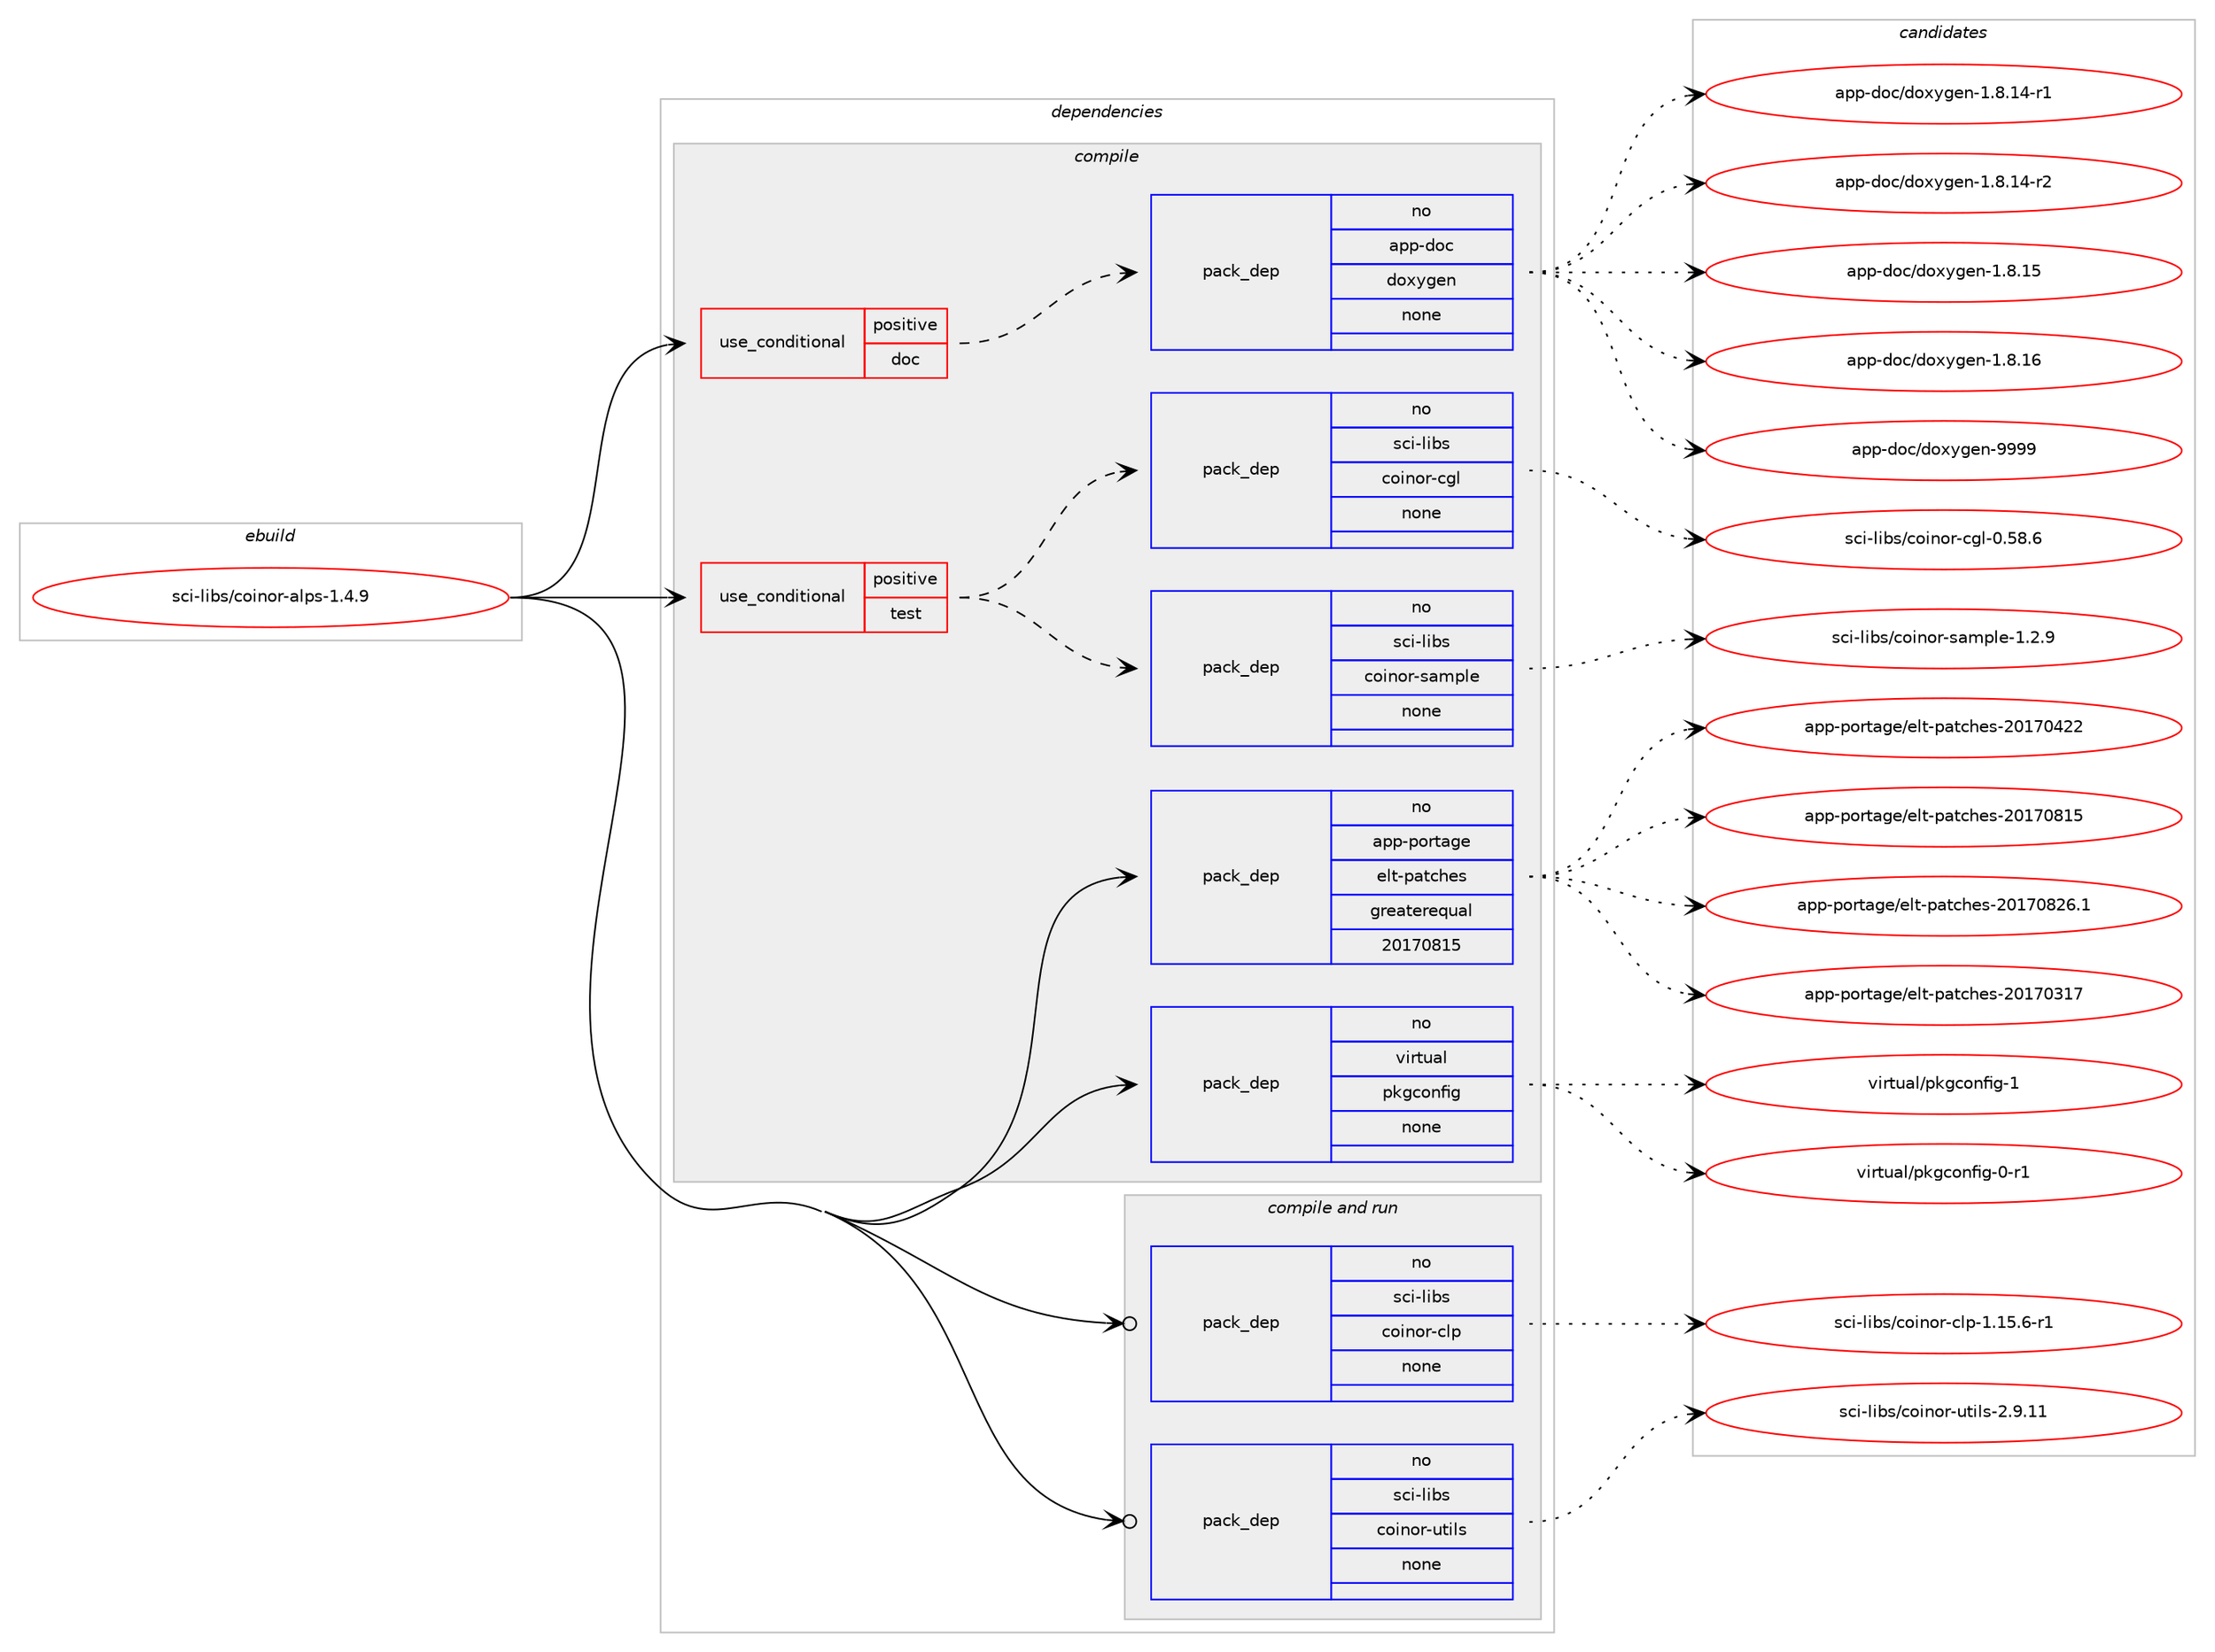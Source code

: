 digraph prolog {

# *************
# Graph options
# *************

newrank=true;
concentrate=true;
compound=true;
graph [rankdir=LR,fontname=Helvetica,fontsize=10,ranksep=1.5];#, ranksep=2.5, nodesep=0.2];
edge  [arrowhead=vee];
node  [fontname=Helvetica,fontsize=10];

# **********
# The ebuild
# **********

subgraph cluster_leftcol {
color=gray;
rank=same;
label=<<i>ebuild</i>>;
id [label="sci-libs/coinor-alps-1.4.9", color=red, width=4, href="../sci-libs/coinor-alps-1.4.9.svg"];
}

# ****************
# The dependencies
# ****************

subgraph cluster_midcol {
color=gray;
label=<<i>dependencies</i>>;
subgraph cluster_compile {
fillcolor="#eeeeee";
style=filled;
label=<<i>compile</i>>;
subgraph cond207793 {
dependency856181 [label=<<TABLE BORDER="0" CELLBORDER="1" CELLSPACING="0" CELLPADDING="4"><TR><TD ROWSPAN="3" CELLPADDING="10">use_conditional</TD></TR><TR><TD>positive</TD></TR><TR><TD>doc</TD></TR></TABLE>>, shape=none, color=red];
subgraph pack633273 {
dependency856182 [label=<<TABLE BORDER="0" CELLBORDER="1" CELLSPACING="0" CELLPADDING="4" WIDTH="220"><TR><TD ROWSPAN="6" CELLPADDING="30">pack_dep</TD></TR><TR><TD WIDTH="110">no</TD></TR><TR><TD>app-doc</TD></TR><TR><TD>doxygen</TD></TR><TR><TD>none</TD></TR><TR><TD></TD></TR></TABLE>>, shape=none, color=blue];
}
dependency856181:e -> dependency856182:w [weight=20,style="dashed",arrowhead="vee"];
}
id:e -> dependency856181:w [weight=20,style="solid",arrowhead="vee"];
subgraph cond207794 {
dependency856183 [label=<<TABLE BORDER="0" CELLBORDER="1" CELLSPACING="0" CELLPADDING="4"><TR><TD ROWSPAN="3" CELLPADDING="10">use_conditional</TD></TR><TR><TD>positive</TD></TR><TR><TD>test</TD></TR></TABLE>>, shape=none, color=red];
subgraph pack633274 {
dependency856184 [label=<<TABLE BORDER="0" CELLBORDER="1" CELLSPACING="0" CELLPADDING="4" WIDTH="220"><TR><TD ROWSPAN="6" CELLPADDING="30">pack_dep</TD></TR><TR><TD WIDTH="110">no</TD></TR><TR><TD>sci-libs</TD></TR><TR><TD>coinor-sample</TD></TR><TR><TD>none</TD></TR><TR><TD></TD></TR></TABLE>>, shape=none, color=blue];
}
dependency856183:e -> dependency856184:w [weight=20,style="dashed",arrowhead="vee"];
subgraph pack633275 {
dependency856185 [label=<<TABLE BORDER="0" CELLBORDER="1" CELLSPACING="0" CELLPADDING="4" WIDTH="220"><TR><TD ROWSPAN="6" CELLPADDING="30">pack_dep</TD></TR><TR><TD WIDTH="110">no</TD></TR><TR><TD>sci-libs</TD></TR><TR><TD>coinor-cgl</TD></TR><TR><TD>none</TD></TR><TR><TD></TD></TR></TABLE>>, shape=none, color=blue];
}
dependency856183:e -> dependency856185:w [weight=20,style="dashed",arrowhead="vee"];
}
id:e -> dependency856183:w [weight=20,style="solid",arrowhead="vee"];
subgraph pack633276 {
dependency856186 [label=<<TABLE BORDER="0" CELLBORDER="1" CELLSPACING="0" CELLPADDING="4" WIDTH="220"><TR><TD ROWSPAN="6" CELLPADDING="30">pack_dep</TD></TR><TR><TD WIDTH="110">no</TD></TR><TR><TD>app-portage</TD></TR><TR><TD>elt-patches</TD></TR><TR><TD>greaterequal</TD></TR><TR><TD>20170815</TD></TR></TABLE>>, shape=none, color=blue];
}
id:e -> dependency856186:w [weight=20,style="solid",arrowhead="vee"];
subgraph pack633277 {
dependency856187 [label=<<TABLE BORDER="0" CELLBORDER="1" CELLSPACING="0" CELLPADDING="4" WIDTH="220"><TR><TD ROWSPAN="6" CELLPADDING="30">pack_dep</TD></TR><TR><TD WIDTH="110">no</TD></TR><TR><TD>virtual</TD></TR><TR><TD>pkgconfig</TD></TR><TR><TD>none</TD></TR><TR><TD></TD></TR></TABLE>>, shape=none, color=blue];
}
id:e -> dependency856187:w [weight=20,style="solid",arrowhead="vee"];
}
subgraph cluster_compileandrun {
fillcolor="#eeeeee";
style=filled;
label=<<i>compile and run</i>>;
subgraph pack633278 {
dependency856188 [label=<<TABLE BORDER="0" CELLBORDER="1" CELLSPACING="0" CELLPADDING="4" WIDTH="220"><TR><TD ROWSPAN="6" CELLPADDING="30">pack_dep</TD></TR><TR><TD WIDTH="110">no</TD></TR><TR><TD>sci-libs</TD></TR><TR><TD>coinor-clp</TD></TR><TR><TD>none</TD></TR><TR><TD></TD></TR></TABLE>>, shape=none, color=blue];
}
id:e -> dependency856188:w [weight=20,style="solid",arrowhead="odotvee"];
subgraph pack633279 {
dependency856189 [label=<<TABLE BORDER="0" CELLBORDER="1" CELLSPACING="0" CELLPADDING="4" WIDTH="220"><TR><TD ROWSPAN="6" CELLPADDING="30">pack_dep</TD></TR><TR><TD WIDTH="110">no</TD></TR><TR><TD>sci-libs</TD></TR><TR><TD>coinor-utils</TD></TR><TR><TD>none</TD></TR><TR><TD></TD></TR></TABLE>>, shape=none, color=blue];
}
id:e -> dependency856189:w [weight=20,style="solid",arrowhead="odotvee"];
}
subgraph cluster_run {
fillcolor="#eeeeee";
style=filled;
label=<<i>run</i>>;
}
}

# **************
# The candidates
# **************

subgraph cluster_choices {
rank=same;
color=gray;
label=<<i>candidates</i>>;

subgraph choice633273 {
color=black;
nodesep=1;
choice97112112451001119947100111120121103101110454946564649524511449 [label="app-doc/doxygen-1.8.14-r1", color=red, width=4,href="../app-doc/doxygen-1.8.14-r1.svg"];
choice97112112451001119947100111120121103101110454946564649524511450 [label="app-doc/doxygen-1.8.14-r2", color=red, width=4,href="../app-doc/doxygen-1.8.14-r2.svg"];
choice9711211245100111994710011112012110310111045494656464953 [label="app-doc/doxygen-1.8.15", color=red, width=4,href="../app-doc/doxygen-1.8.15.svg"];
choice9711211245100111994710011112012110310111045494656464954 [label="app-doc/doxygen-1.8.16", color=red, width=4,href="../app-doc/doxygen-1.8.16.svg"];
choice971121124510011199471001111201211031011104557575757 [label="app-doc/doxygen-9999", color=red, width=4,href="../app-doc/doxygen-9999.svg"];
dependency856182:e -> choice97112112451001119947100111120121103101110454946564649524511449:w [style=dotted,weight="100"];
dependency856182:e -> choice97112112451001119947100111120121103101110454946564649524511450:w [style=dotted,weight="100"];
dependency856182:e -> choice9711211245100111994710011112012110310111045494656464953:w [style=dotted,weight="100"];
dependency856182:e -> choice9711211245100111994710011112012110310111045494656464954:w [style=dotted,weight="100"];
dependency856182:e -> choice971121124510011199471001111201211031011104557575757:w [style=dotted,weight="100"];
}
subgraph choice633274 {
color=black;
nodesep=1;
choice11599105451081059811547991111051101111144511597109112108101454946504657 [label="sci-libs/coinor-sample-1.2.9", color=red, width=4,href="../sci-libs/coinor-sample-1.2.9.svg"];
dependency856184:e -> choice11599105451081059811547991111051101111144511597109112108101454946504657:w [style=dotted,weight="100"];
}
subgraph choice633275 {
color=black;
nodesep=1;
choice1159910545108105981154799111105110111114459910310845484653564654 [label="sci-libs/coinor-cgl-0.58.6", color=red, width=4,href="../sci-libs/coinor-cgl-0.58.6.svg"];
dependency856185:e -> choice1159910545108105981154799111105110111114459910310845484653564654:w [style=dotted,weight="100"];
}
subgraph choice633276 {
color=black;
nodesep=1;
choice97112112451121111141169710310147101108116451129711699104101115455048495548514955 [label="app-portage/elt-patches-20170317", color=red, width=4,href="../app-portage/elt-patches-20170317.svg"];
choice97112112451121111141169710310147101108116451129711699104101115455048495548525050 [label="app-portage/elt-patches-20170422", color=red, width=4,href="../app-portage/elt-patches-20170422.svg"];
choice97112112451121111141169710310147101108116451129711699104101115455048495548564953 [label="app-portage/elt-patches-20170815", color=red, width=4,href="../app-portage/elt-patches-20170815.svg"];
choice971121124511211111411697103101471011081164511297116991041011154550484955485650544649 [label="app-portage/elt-patches-20170826.1", color=red, width=4,href="../app-portage/elt-patches-20170826.1.svg"];
dependency856186:e -> choice97112112451121111141169710310147101108116451129711699104101115455048495548514955:w [style=dotted,weight="100"];
dependency856186:e -> choice97112112451121111141169710310147101108116451129711699104101115455048495548525050:w [style=dotted,weight="100"];
dependency856186:e -> choice97112112451121111141169710310147101108116451129711699104101115455048495548564953:w [style=dotted,weight="100"];
dependency856186:e -> choice971121124511211111411697103101471011081164511297116991041011154550484955485650544649:w [style=dotted,weight="100"];
}
subgraph choice633277 {
color=black;
nodesep=1;
choice11810511411611797108471121071039911111010210510345484511449 [label="virtual/pkgconfig-0-r1", color=red, width=4,href="../virtual/pkgconfig-0-r1.svg"];
choice1181051141161179710847112107103991111101021051034549 [label="virtual/pkgconfig-1", color=red, width=4,href="../virtual/pkgconfig-1.svg"];
dependency856187:e -> choice11810511411611797108471121071039911111010210510345484511449:w [style=dotted,weight="100"];
dependency856187:e -> choice1181051141161179710847112107103991111101021051034549:w [style=dotted,weight="100"];
}
subgraph choice633278 {
color=black;
nodesep=1;
choice11599105451081059811547991111051101111144599108112454946495346544511449 [label="sci-libs/coinor-clp-1.15.6-r1", color=red, width=4,href="../sci-libs/coinor-clp-1.15.6-r1.svg"];
dependency856188:e -> choice11599105451081059811547991111051101111144599108112454946495346544511449:w [style=dotted,weight="100"];
}
subgraph choice633279 {
color=black;
nodesep=1;
choice11599105451081059811547991111051101111144511711610510811545504657464949 [label="sci-libs/coinor-utils-2.9.11", color=red, width=4,href="../sci-libs/coinor-utils-2.9.11.svg"];
dependency856189:e -> choice11599105451081059811547991111051101111144511711610510811545504657464949:w [style=dotted,weight="100"];
}
}

}
